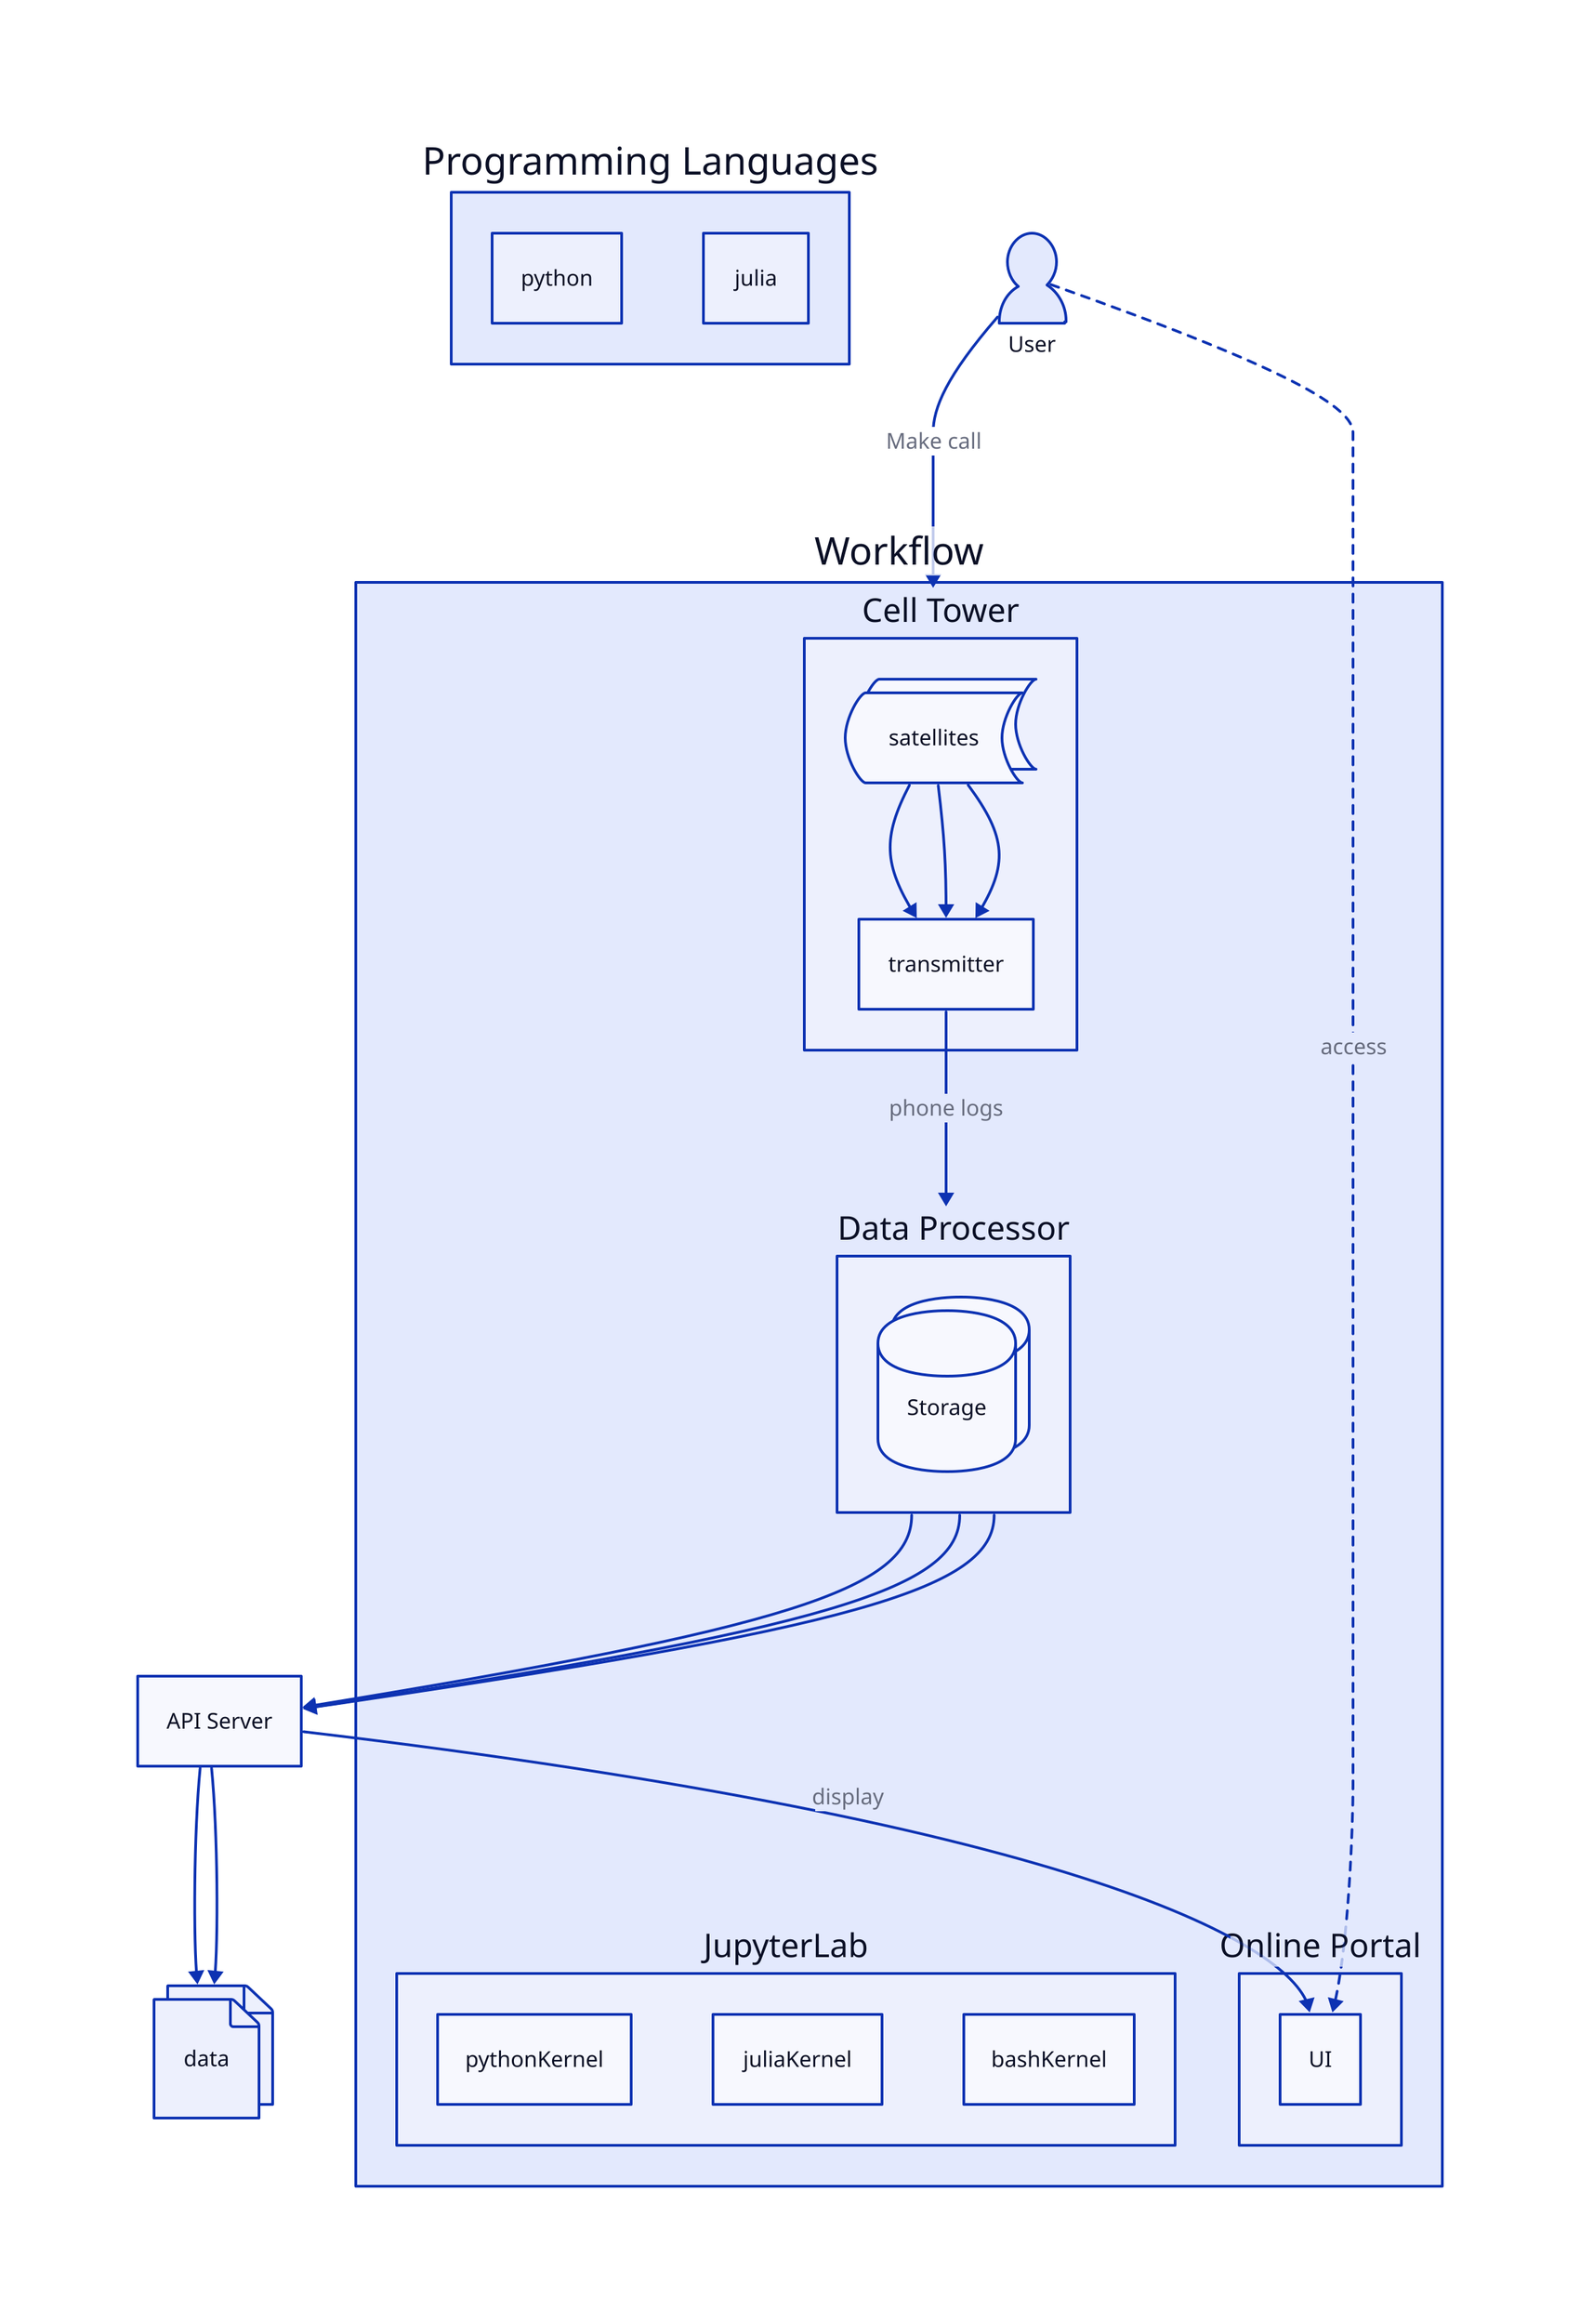 data: {
  shape: page
  style.multiple: true
}
user: User {shape: person}
workflow: Workflow {
  tower: Cell Tower {
    satellites: {
      shape: stored_data
      style.multiple: true
    }

    satellites -> transmitter
    satellites -> transmitter
    satellites -> transmitter
    transmitter
  }
  processor: Data Processor {
    storage: Storage {
      shape: cylinder
      style.multiple: true
    }
  }
  jupyterlab: JupyterLab {
    pythonKernel
    juliaKernel
    bashKernel
  }
  portal: Online Portal {
    UI
  }

  tower.transmitter -> processor: phone logs
}

languages: Programming Languages {
  python
  julia
}

server: API Server

user -> workflow.tower: Make call
workflow.processor -> server
workflow.processor -> server
workflow.processor -> server

server -> data
server -> data
# server -> logs: persist

server -> workflow.portal.UI: display
user -> workflow.portal.UI: access {
  style.stroke-dash: 3
}
